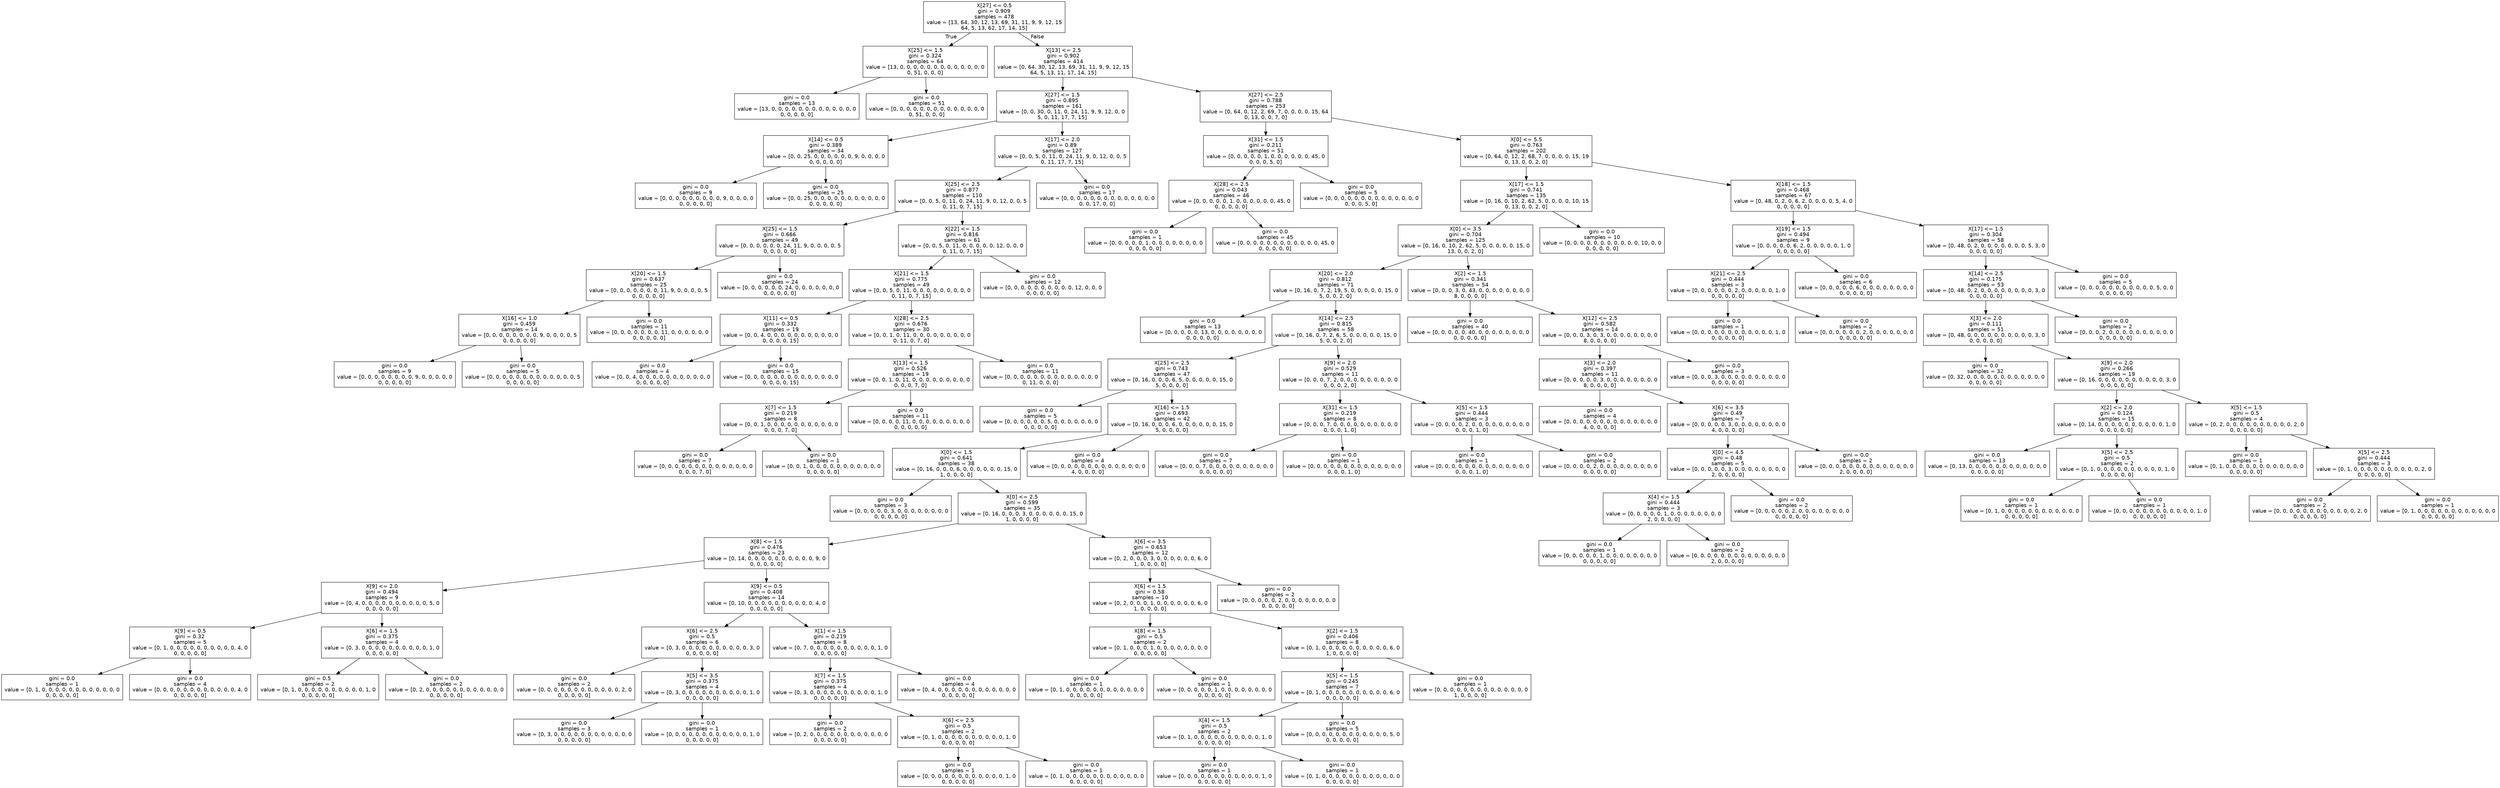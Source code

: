 digraph Tree {
node [shape=box, fontname="helvetica"] ;
edge [fontname="helvetica"] ;
0 [label="X[27] <= 0.5\ngini = 0.909\nsamples = 478\nvalue = [13, 64, 30, 12, 13, 69, 31, 11, 9, 9, 12, 15\n64, 5, 13, 62, 17, 14, 15]"] ;
1 [label="X[25] <= 1.5\ngini = 0.324\nsamples = 64\nvalue = [13, 0, 0, 0, 0, 0, 0, 0, 0, 0, 0, 0, 0, 0\n0, 51, 0, 0, 0]"] ;
0 -> 1 [labeldistance=2.5, labelangle=45, headlabel="True"] ;
2 [label="gini = 0.0\nsamples = 13\nvalue = [13, 0, 0, 0, 0, 0, 0, 0, 0, 0, 0, 0, 0, 0\n0, 0, 0, 0, 0]"] ;
1 -> 2 ;
3 [label="gini = 0.0\nsamples = 51\nvalue = [0, 0, 0, 0, 0, 0, 0, 0, 0, 0, 0, 0, 0, 0\n0, 51, 0, 0, 0]"] ;
1 -> 3 ;
4 [label="X[13] <= 2.5\ngini = 0.902\nsamples = 414\nvalue = [0, 64, 30, 12, 13, 69, 31, 11, 9, 9, 12, 15\n64, 5, 13, 11, 17, 14, 15]"] ;
0 -> 4 [labeldistance=2.5, labelangle=-45, headlabel="False"] ;
5 [label="X[27] <= 1.5\ngini = 0.895\nsamples = 161\nvalue = [0, 0, 30, 0, 11, 0, 24, 11, 9, 9, 12, 0, 0\n5, 0, 11, 17, 7, 15]"] ;
4 -> 5 ;
6 [label="X[14] <= 0.5\ngini = 0.389\nsamples = 34\nvalue = [0, 0, 25, 0, 0, 0, 0, 0, 0, 9, 0, 0, 0, 0\n0, 0, 0, 0, 0]"] ;
5 -> 6 ;
7 [label="gini = 0.0\nsamples = 9\nvalue = [0, 0, 0, 0, 0, 0, 0, 0, 0, 9, 0, 0, 0, 0\n0, 0, 0, 0, 0]"] ;
6 -> 7 ;
8 [label="gini = 0.0\nsamples = 25\nvalue = [0, 0, 25, 0, 0, 0, 0, 0, 0, 0, 0, 0, 0, 0\n0, 0, 0, 0, 0]"] ;
6 -> 8 ;
9 [label="X[17] <= 2.0\ngini = 0.89\nsamples = 127\nvalue = [0, 0, 5, 0, 11, 0, 24, 11, 9, 0, 12, 0, 0, 5\n0, 11, 17, 7, 15]"] ;
5 -> 9 ;
10 [label="X[25] <= 2.5\ngini = 0.877\nsamples = 110\nvalue = [0, 0, 5, 0, 11, 0, 24, 11, 9, 0, 12, 0, 0, 5\n0, 11, 0, 7, 15]"] ;
9 -> 10 ;
11 [label="X[25] <= 1.5\ngini = 0.666\nsamples = 49\nvalue = [0, 0, 0, 0, 0, 0, 24, 11, 9, 0, 0, 0, 0, 5\n0, 0, 0, 0, 0]"] ;
10 -> 11 ;
12 [label="X[20] <= 1.5\ngini = 0.637\nsamples = 25\nvalue = [0, 0, 0, 0, 0, 0, 0, 11, 9, 0, 0, 0, 0, 5\n0, 0, 0, 0, 0]"] ;
11 -> 12 ;
13 [label="X[16] <= 1.0\ngini = 0.459\nsamples = 14\nvalue = [0, 0, 0, 0, 0, 0, 0, 0, 9, 0, 0, 0, 0, 5\n0, 0, 0, 0, 0]"] ;
12 -> 13 ;
14 [label="gini = 0.0\nsamples = 9\nvalue = [0, 0, 0, 0, 0, 0, 0, 0, 9, 0, 0, 0, 0, 0\n0, 0, 0, 0, 0]"] ;
13 -> 14 ;
15 [label="gini = 0.0\nsamples = 5\nvalue = [0, 0, 0, 0, 0, 0, 0, 0, 0, 0, 0, 0, 0, 5\n0, 0, 0, 0, 0]"] ;
13 -> 15 ;
16 [label="gini = 0.0\nsamples = 11\nvalue = [0, 0, 0, 0, 0, 0, 0, 11, 0, 0, 0, 0, 0, 0\n0, 0, 0, 0, 0]"] ;
12 -> 16 ;
17 [label="gini = 0.0\nsamples = 24\nvalue = [0, 0, 0, 0, 0, 0, 24, 0, 0, 0, 0, 0, 0, 0\n0, 0, 0, 0, 0]"] ;
11 -> 17 ;
18 [label="X[22] <= 1.5\ngini = 0.816\nsamples = 61\nvalue = [0, 0, 5, 0, 11, 0, 0, 0, 0, 0, 12, 0, 0, 0\n0, 11, 0, 7, 15]"] ;
10 -> 18 ;
19 [label="X[21] <= 1.5\ngini = 0.775\nsamples = 49\nvalue = [0, 0, 5, 0, 11, 0, 0, 0, 0, 0, 0, 0, 0, 0\n0, 11, 0, 7, 15]"] ;
18 -> 19 ;
20 [label="X[11] <= 0.5\ngini = 0.332\nsamples = 19\nvalue = [0, 0, 4, 0, 0, 0, 0, 0, 0, 0, 0, 0, 0, 0\n0, 0, 0, 0, 15]"] ;
19 -> 20 ;
21 [label="gini = 0.0\nsamples = 4\nvalue = [0, 0, 4, 0, 0, 0, 0, 0, 0, 0, 0, 0, 0, 0\n0, 0, 0, 0, 0]"] ;
20 -> 21 ;
22 [label="gini = 0.0\nsamples = 15\nvalue = [0, 0, 0, 0, 0, 0, 0, 0, 0, 0, 0, 0, 0, 0\n0, 0, 0, 0, 15]"] ;
20 -> 22 ;
23 [label="X[28] <= 2.5\ngini = 0.676\nsamples = 30\nvalue = [0, 0, 1, 0, 11, 0, 0, 0, 0, 0, 0, 0, 0, 0\n0, 11, 0, 7, 0]"] ;
19 -> 23 ;
24 [label="X[13] <= 1.5\ngini = 0.526\nsamples = 19\nvalue = [0, 0, 1, 0, 11, 0, 0, 0, 0, 0, 0, 0, 0, 0\n0, 0, 0, 7, 0]"] ;
23 -> 24 ;
25 [label="X[7] <= 1.5\ngini = 0.219\nsamples = 8\nvalue = [0, 0, 1, 0, 0, 0, 0, 0, 0, 0, 0, 0, 0, 0\n0, 0, 0, 7, 0]"] ;
24 -> 25 ;
26 [label="gini = 0.0\nsamples = 7\nvalue = [0, 0, 0, 0, 0, 0, 0, 0, 0, 0, 0, 0, 0, 0\n0, 0, 0, 7, 0]"] ;
25 -> 26 ;
27 [label="gini = 0.0\nsamples = 1\nvalue = [0, 0, 1, 0, 0, 0, 0, 0, 0, 0, 0, 0, 0, 0\n0, 0, 0, 0, 0]"] ;
25 -> 27 ;
28 [label="gini = 0.0\nsamples = 11\nvalue = [0, 0, 0, 0, 11, 0, 0, 0, 0, 0, 0, 0, 0, 0\n0, 0, 0, 0, 0]"] ;
24 -> 28 ;
29 [label="gini = 0.0\nsamples = 11\nvalue = [0, 0, 0, 0, 0, 0, 0, 0, 0, 0, 0, 0, 0, 0\n0, 11, 0, 0, 0]"] ;
23 -> 29 ;
30 [label="gini = 0.0\nsamples = 12\nvalue = [0, 0, 0, 0, 0, 0, 0, 0, 0, 0, 12, 0, 0, 0\n0, 0, 0, 0, 0]"] ;
18 -> 30 ;
31 [label="gini = 0.0\nsamples = 17\nvalue = [0, 0, 0, 0, 0, 0, 0, 0, 0, 0, 0, 0, 0, 0\n0, 0, 17, 0, 0]"] ;
9 -> 31 ;
32 [label="X[27] <= 2.5\ngini = 0.788\nsamples = 253\nvalue = [0, 64, 0, 12, 2, 69, 7, 0, 0, 0, 0, 15, 64\n0, 13, 0, 0, 7, 0]"] ;
4 -> 32 ;
33 [label="X[31] <= 1.5\ngini = 0.211\nsamples = 51\nvalue = [0, 0, 0, 0, 0, 1, 0, 0, 0, 0, 0, 0, 45, 0\n0, 0, 0, 5, 0]"] ;
32 -> 33 ;
34 [label="X[28] <= 2.5\ngini = 0.043\nsamples = 46\nvalue = [0, 0, 0, 0, 0, 1, 0, 0, 0, 0, 0, 0, 45, 0\n0, 0, 0, 0, 0]"] ;
33 -> 34 ;
35 [label="gini = 0.0\nsamples = 1\nvalue = [0, 0, 0, 0, 0, 1, 0, 0, 0, 0, 0, 0, 0, 0\n0, 0, 0, 0, 0]"] ;
34 -> 35 ;
36 [label="gini = 0.0\nsamples = 45\nvalue = [0, 0, 0, 0, 0, 0, 0, 0, 0, 0, 0, 0, 45, 0\n0, 0, 0, 0, 0]"] ;
34 -> 36 ;
37 [label="gini = 0.0\nsamples = 5\nvalue = [0, 0, 0, 0, 0, 0, 0, 0, 0, 0, 0, 0, 0, 0\n0, 0, 0, 5, 0]"] ;
33 -> 37 ;
38 [label="X[0] <= 5.5\ngini = 0.763\nsamples = 202\nvalue = [0, 64, 0, 12, 2, 68, 7, 0, 0, 0, 0, 15, 19\n0, 13, 0, 0, 2, 0]"] ;
32 -> 38 ;
39 [label="X[17] <= 1.5\ngini = 0.741\nsamples = 135\nvalue = [0, 16, 0, 10, 2, 62, 5, 0, 0, 0, 0, 10, 15\n0, 13, 0, 0, 2, 0]"] ;
38 -> 39 ;
40 [label="X[0] <= 3.5\ngini = 0.704\nsamples = 125\nvalue = [0, 16, 0, 10, 2, 62, 5, 0, 0, 0, 0, 0, 15, 0\n13, 0, 0, 2, 0]"] ;
39 -> 40 ;
41 [label="X[20] <= 2.0\ngini = 0.812\nsamples = 71\nvalue = [0, 16, 0, 7, 2, 19, 5, 0, 0, 0, 0, 0, 15, 0\n5, 0, 0, 2, 0]"] ;
40 -> 41 ;
42 [label="gini = 0.0\nsamples = 13\nvalue = [0, 0, 0, 0, 0, 13, 0, 0, 0, 0, 0, 0, 0, 0\n0, 0, 0, 0, 0]"] ;
41 -> 42 ;
43 [label="X[14] <= 2.5\ngini = 0.815\nsamples = 58\nvalue = [0, 16, 0, 7, 2, 6, 5, 0, 0, 0, 0, 0, 15, 0\n5, 0, 0, 2, 0]"] ;
41 -> 43 ;
44 [label="X[25] <= 2.5\ngini = 0.743\nsamples = 47\nvalue = [0, 16, 0, 0, 0, 6, 5, 0, 0, 0, 0, 0, 15, 0\n5, 0, 0, 0, 0]"] ;
43 -> 44 ;
45 [label="gini = 0.0\nsamples = 5\nvalue = [0, 0, 0, 0, 0, 0, 5, 0, 0, 0, 0, 0, 0, 0\n0, 0, 0, 0, 0]"] ;
44 -> 45 ;
46 [label="X[16] <= 1.5\ngini = 0.693\nsamples = 42\nvalue = [0, 16, 0, 0, 0, 6, 0, 0, 0, 0, 0, 0, 15, 0\n5, 0, 0, 0, 0]"] ;
44 -> 46 ;
47 [label="X[0] <= 1.5\ngini = 0.641\nsamples = 38\nvalue = [0, 16, 0, 0, 0, 6, 0, 0, 0, 0, 0, 0, 15, 0\n1, 0, 0, 0, 0]"] ;
46 -> 47 ;
48 [label="gini = 0.0\nsamples = 3\nvalue = [0, 0, 0, 0, 0, 3, 0, 0, 0, 0, 0, 0, 0, 0\n0, 0, 0, 0, 0]"] ;
47 -> 48 ;
49 [label="X[0] <= 2.5\ngini = 0.599\nsamples = 35\nvalue = [0, 16, 0, 0, 0, 3, 0, 0, 0, 0, 0, 0, 15, 0\n1, 0, 0, 0, 0]"] ;
47 -> 49 ;
50 [label="X[8] <= 1.5\ngini = 0.476\nsamples = 23\nvalue = [0, 14, 0, 0, 0, 0, 0, 0, 0, 0, 0, 0, 9, 0\n0, 0, 0, 0, 0]"] ;
49 -> 50 ;
51 [label="X[9] <= 2.0\ngini = 0.494\nsamples = 9\nvalue = [0, 4, 0, 0, 0, 0, 0, 0, 0, 0, 0, 0, 5, 0\n0, 0, 0, 0, 0]"] ;
50 -> 51 ;
52 [label="X[9] <= 0.5\ngini = 0.32\nsamples = 5\nvalue = [0, 1, 0, 0, 0, 0, 0, 0, 0, 0, 0, 0, 4, 0\n0, 0, 0, 0, 0]"] ;
51 -> 52 ;
53 [label="gini = 0.0\nsamples = 1\nvalue = [0, 1, 0, 0, 0, 0, 0, 0, 0, 0, 0, 0, 0, 0\n0, 0, 0, 0, 0]"] ;
52 -> 53 ;
54 [label="gini = 0.0\nsamples = 4\nvalue = [0, 0, 0, 0, 0, 0, 0, 0, 0, 0, 0, 0, 4, 0\n0, 0, 0, 0, 0]"] ;
52 -> 54 ;
55 [label="X[6] <= 1.5\ngini = 0.375\nsamples = 4\nvalue = [0, 3, 0, 0, 0, 0, 0, 0, 0, 0, 0, 0, 1, 0\n0, 0, 0, 0, 0]"] ;
51 -> 55 ;
56 [label="gini = 0.5\nsamples = 2\nvalue = [0, 1, 0, 0, 0, 0, 0, 0, 0, 0, 0, 0, 1, 0\n0, 0, 0, 0, 0]"] ;
55 -> 56 ;
57 [label="gini = 0.0\nsamples = 2\nvalue = [0, 2, 0, 0, 0, 0, 0, 0, 0, 0, 0, 0, 0, 0\n0, 0, 0, 0, 0]"] ;
55 -> 57 ;
58 [label="X[9] <= 0.5\ngini = 0.408\nsamples = 14\nvalue = [0, 10, 0, 0, 0, 0, 0, 0, 0, 0, 0, 0, 4, 0\n0, 0, 0, 0, 0]"] ;
50 -> 58 ;
59 [label="X[6] <= 2.5\ngini = 0.5\nsamples = 6\nvalue = [0, 3, 0, 0, 0, 0, 0, 0, 0, 0, 0, 0, 3, 0\n0, 0, 0, 0, 0]"] ;
58 -> 59 ;
60 [label="gini = 0.0\nsamples = 2\nvalue = [0, 0, 0, 0, 0, 0, 0, 0, 0, 0, 0, 0, 2, 0\n0, 0, 0, 0, 0]"] ;
59 -> 60 ;
61 [label="X[5] <= 3.5\ngini = 0.375\nsamples = 4\nvalue = [0, 3, 0, 0, 0, 0, 0, 0, 0, 0, 0, 0, 1, 0\n0, 0, 0, 0, 0]"] ;
59 -> 61 ;
62 [label="gini = 0.0\nsamples = 3\nvalue = [0, 3, 0, 0, 0, 0, 0, 0, 0, 0, 0, 0, 0, 0\n0, 0, 0, 0, 0]"] ;
61 -> 62 ;
63 [label="gini = 0.0\nsamples = 1\nvalue = [0, 0, 0, 0, 0, 0, 0, 0, 0, 0, 0, 0, 1, 0\n0, 0, 0, 0, 0]"] ;
61 -> 63 ;
64 [label="X[1] <= 1.5\ngini = 0.219\nsamples = 8\nvalue = [0, 7, 0, 0, 0, 0, 0, 0, 0, 0, 0, 0, 1, 0\n0, 0, 0, 0, 0]"] ;
58 -> 64 ;
65 [label="X[7] <= 1.5\ngini = 0.375\nsamples = 4\nvalue = [0, 3, 0, 0, 0, 0, 0, 0, 0, 0, 0, 0, 1, 0\n0, 0, 0, 0, 0]"] ;
64 -> 65 ;
66 [label="gini = 0.0\nsamples = 2\nvalue = [0, 2, 0, 0, 0, 0, 0, 0, 0, 0, 0, 0, 0, 0\n0, 0, 0, 0, 0]"] ;
65 -> 66 ;
67 [label="X[6] <= 2.5\ngini = 0.5\nsamples = 2\nvalue = [0, 1, 0, 0, 0, 0, 0, 0, 0, 0, 0, 0, 1, 0\n0, 0, 0, 0, 0]"] ;
65 -> 67 ;
68 [label="gini = 0.0\nsamples = 1\nvalue = [0, 0, 0, 0, 0, 0, 0, 0, 0, 0, 0, 0, 1, 0\n0, 0, 0, 0, 0]"] ;
67 -> 68 ;
69 [label="gini = 0.0\nsamples = 1\nvalue = [0, 1, 0, 0, 0, 0, 0, 0, 0, 0, 0, 0, 0, 0\n0, 0, 0, 0, 0]"] ;
67 -> 69 ;
70 [label="gini = 0.0\nsamples = 4\nvalue = [0, 4, 0, 0, 0, 0, 0, 0, 0, 0, 0, 0, 0, 0\n0, 0, 0, 0, 0]"] ;
64 -> 70 ;
71 [label="X[6] <= 3.5\ngini = 0.653\nsamples = 12\nvalue = [0, 2, 0, 0, 0, 3, 0, 0, 0, 0, 0, 0, 6, 0\n1, 0, 0, 0, 0]"] ;
49 -> 71 ;
72 [label="X[6] <= 1.5\ngini = 0.58\nsamples = 10\nvalue = [0, 2, 0, 0, 0, 1, 0, 0, 0, 0, 0, 0, 6, 0\n1, 0, 0, 0, 0]"] ;
71 -> 72 ;
73 [label="X[8] <= 1.5\ngini = 0.5\nsamples = 2\nvalue = [0, 1, 0, 0, 0, 1, 0, 0, 0, 0, 0, 0, 0, 0\n0, 0, 0, 0, 0]"] ;
72 -> 73 ;
74 [label="gini = 0.0\nsamples = 1\nvalue = [0, 1, 0, 0, 0, 0, 0, 0, 0, 0, 0, 0, 0, 0\n0, 0, 0, 0, 0]"] ;
73 -> 74 ;
75 [label="gini = 0.0\nsamples = 1\nvalue = [0, 0, 0, 0, 0, 1, 0, 0, 0, 0, 0, 0, 0, 0\n0, 0, 0, 0, 0]"] ;
73 -> 75 ;
76 [label="X[2] <= 1.5\ngini = 0.406\nsamples = 8\nvalue = [0, 1, 0, 0, 0, 0, 0, 0, 0, 0, 0, 0, 6, 0\n1, 0, 0, 0, 0]"] ;
72 -> 76 ;
77 [label="X[5] <= 1.5\ngini = 0.245\nsamples = 7\nvalue = [0, 1, 0, 0, 0, 0, 0, 0, 0, 0, 0, 0, 6, 0\n0, 0, 0, 0, 0]"] ;
76 -> 77 ;
78 [label="X[4] <= 1.5\ngini = 0.5\nsamples = 2\nvalue = [0, 1, 0, 0, 0, 0, 0, 0, 0, 0, 0, 0, 1, 0\n0, 0, 0, 0, 0]"] ;
77 -> 78 ;
79 [label="gini = 0.0\nsamples = 1\nvalue = [0, 0, 0, 0, 0, 0, 0, 0, 0, 0, 0, 0, 1, 0\n0, 0, 0, 0, 0]"] ;
78 -> 79 ;
80 [label="gini = 0.0\nsamples = 1\nvalue = [0, 1, 0, 0, 0, 0, 0, 0, 0, 0, 0, 0, 0, 0\n0, 0, 0, 0, 0]"] ;
78 -> 80 ;
81 [label="gini = 0.0\nsamples = 5\nvalue = [0, 0, 0, 0, 0, 0, 0, 0, 0, 0, 0, 0, 5, 0\n0, 0, 0, 0, 0]"] ;
77 -> 81 ;
82 [label="gini = 0.0\nsamples = 1\nvalue = [0, 0, 0, 0, 0, 0, 0, 0, 0, 0, 0, 0, 0, 0\n1, 0, 0, 0, 0]"] ;
76 -> 82 ;
83 [label="gini = 0.0\nsamples = 2\nvalue = [0, 0, 0, 0, 0, 2, 0, 0, 0, 0, 0, 0, 0, 0\n0, 0, 0, 0, 0]"] ;
71 -> 83 ;
84 [label="gini = 0.0\nsamples = 4\nvalue = [0, 0, 0, 0, 0, 0, 0, 0, 0, 0, 0, 0, 0, 0\n4, 0, 0, 0, 0]"] ;
46 -> 84 ;
85 [label="X[9] <= 2.0\ngini = 0.529\nsamples = 11\nvalue = [0, 0, 0, 7, 2, 0, 0, 0, 0, 0, 0, 0, 0, 0\n0, 0, 0, 2, 0]"] ;
43 -> 85 ;
86 [label="X[31] <= 1.5\ngini = 0.219\nsamples = 8\nvalue = [0, 0, 0, 7, 0, 0, 0, 0, 0, 0, 0, 0, 0, 0\n0, 0, 0, 1, 0]"] ;
85 -> 86 ;
87 [label="gini = 0.0\nsamples = 7\nvalue = [0, 0, 0, 7, 0, 0, 0, 0, 0, 0, 0, 0, 0, 0\n0, 0, 0, 0, 0]"] ;
86 -> 87 ;
88 [label="gini = 0.0\nsamples = 1\nvalue = [0, 0, 0, 0, 0, 0, 0, 0, 0, 0, 0, 0, 0, 0\n0, 0, 0, 1, 0]"] ;
86 -> 88 ;
89 [label="X[5] <= 1.5\ngini = 0.444\nsamples = 3\nvalue = [0, 0, 0, 0, 2, 0, 0, 0, 0, 0, 0, 0, 0, 0\n0, 0, 0, 1, 0]"] ;
85 -> 89 ;
90 [label="gini = 0.0\nsamples = 1\nvalue = [0, 0, 0, 0, 0, 0, 0, 0, 0, 0, 0, 0, 0, 0\n0, 0, 0, 1, 0]"] ;
89 -> 90 ;
91 [label="gini = 0.0\nsamples = 2\nvalue = [0, 0, 0, 0, 2, 0, 0, 0, 0, 0, 0, 0, 0, 0\n0, 0, 0, 0, 0]"] ;
89 -> 91 ;
92 [label="X[2] <= 1.5\ngini = 0.341\nsamples = 54\nvalue = [0, 0, 0, 3, 0, 43, 0, 0, 0, 0, 0, 0, 0, 0\n8, 0, 0, 0, 0]"] ;
40 -> 92 ;
93 [label="gini = 0.0\nsamples = 40\nvalue = [0, 0, 0, 0, 0, 40, 0, 0, 0, 0, 0, 0, 0, 0\n0, 0, 0, 0, 0]"] ;
92 -> 93 ;
94 [label="X[12] <= 2.5\ngini = 0.582\nsamples = 14\nvalue = [0, 0, 0, 3, 0, 3, 0, 0, 0, 0, 0, 0, 0, 0\n8, 0, 0, 0, 0]"] ;
92 -> 94 ;
95 [label="X[3] <= 2.0\ngini = 0.397\nsamples = 11\nvalue = [0, 0, 0, 0, 0, 3, 0, 0, 0, 0, 0, 0, 0, 0\n8, 0, 0, 0, 0]"] ;
94 -> 95 ;
96 [label="gini = 0.0\nsamples = 4\nvalue = [0, 0, 0, 0, 0, 0, 0, 0, 0, 0, 0, 0, 0, 0\n4, 0, 0, 0, 0]"] ;
95 -> 96 ;
97 [label="X[6] <= 3.5\ngini = 0.49\nsamples = 7\nvalue = [0, 0, 0, 0, 0, 3, 0, 0, 0, 0, 0, 0, 0, 0\n4, 0, 0, 0, 0]"] ;
95 -> 97 ;
98 [label="X[0] <= 4.5\ngini = 0.48\nsamples = 5\nvalue = [0, 0, 0, 0, 0, 3, 0, 0, 0, 0, 0, 0, 0, 0\n2, 0, 0, 0, 0]"] ;
97 -> 98 ;
99 [label="X[4] <= 1.5\ngini = 0.444\nsamples = 3\nvalue = [0, 0, 0, 0, 0, 1, 0, 0, 0, 0, 0, 0, 0, 0\n2, 0, 0, 0, 0]"] ;
98 -> 99 ;
100 [label="gini = 0.0\nsamples = 1\nvalue = [0, 0, 0, 0, 0, 1, 0, 0, 0, 0, 0, 0, 0, 0\n0, 0, 0, 0, 0]"] ;
99 -> 100 ;
101 [label="gini = 0.0\nsamples = 2\nvalue = [0, 0, 0, 0, 0, 0, 0, 0, 0, 0, 0, 0, 0, 0\n2, 0, 0, 0, 0]"] ;
99 -> 101 ;
102 [label="gini = 0.0\nsamples = 2\nvalue = [0, 0, 0, 0, 0, 2, 0, 0, 0, 0, 0, 0, 0, 0\n0, 0, 0, 0, 0]"] ;
98 -> 102 ;
103 [label="gini = 0.0\nsamples = 2\nvalue = [0, 0, 0, 0, 0, 0, 0, 0, 0, 0, 0, 0, 0, 0\n2, 0, 0, 0, 0]"] ;
97 -> 103 ;
104 [label="gini = 0.0\nsamples = 3\nvalue = [0, 0, 0, 3, 0, 0, 0, 0, 0, 0, 0, 0, 0, 0\n0, 0, 0, 0, 0]"] ;
94 -> 104 ;
105 [label="gini = 0.0\nsamples = 10\nvalue = [0, 0, 0, 0, 0, 0, 0, 0, 0, 0, 0, 10, 0, 0\n0, 0, 0, 0, 0]"] ;
39 -> 105 ;
106 [label="X[18] <= 1.5\ngini = 0.468\nsamples = 67\nvalue = [0, 48, 0, 2, 0, 6, 2, 0, 0, 0, 0, 5, 4, 0\n0, 0, 0, 0, 0]"] ;
38 -> 106 ;
107 [label="X[19] <= 1.5\ngini = 0.494\nsamples = 9\nvalue = [0, 0, 0, 0, 0, 6, 2, 0, 0, 0, 0, 0, 1, 0\n0, 0, 0, 0, 0]"] ;
106 -> 107 ;
108 [label="X[21] <= 2.5\ngini = 0.444\nsamples = 3\nvalue = [0, 0, 0, 0, 0, 0, 2, 0, 0, 0, 0, 0, 1, 0\n0, 0, 0, 0, 0]"] ;
107 -> 108 ;
109 [label="gini = 0.0\nsamples = 1\nvalue = [0, 0, 0, 0, 0, 0, 0, 0, 0, 0, 0, 0, 1, 0\n0, 0, 0, 0, 0]"] ;
108 -> 109 ;
110 [label="gini = 0.0\nsamples = 2\nvalue = [0, 0, 0, 0, 0, 0, 2, 0, 0, 0, 0, 0, 0, 0\n0, 0, 0, 0, 0]"] ;
108 -> 110 ;
111 [label="gini = 0.0\nsamples = 6\nvalue = [0, 0, 0, 0, 0, 6, 0, 0, 0, 0, 0, 0, 0, 0\n0, 0, 0, 0, 0]"] ;
107 -> 111 ;
112 [label="X[17] <= 1.5\ngini = 0.304\nsamples = 58\nvalue = [0, 48, 0, 2, 0, 0, 0, 0, 0, 0, 0, 5, 3, 0\n0, 0, 0, 0, 0]"] ;
106 -> 112 ;
113 [label="X[14] <= 2.5\ngini = 0.175\nsamples = 53\nvalue = [0, 48, 0, 2, 0, 0, 0, 0, 0, 0, 0, 0, 3, 0\n0, 0, 0, 0, 0]"] ;
112 -> 113 ;
114 [label="X[3] <= 2.0\ngini = 0.111\nsamples = 51\nvalue = [0, 48, 0, 0, 0, 0, 0, 0, 0, 0, 0, 0, 3, 0\n0, 0, 0, 0, 0]"] ;
113 -> 114 ;
115 [label="gini = 0.0\nsamples = 32\nvalue = [0, 32, 0, 0, 0, 0, 0, 0, 0, 0, 0, 0, 0, 0\n0, 0, 0, 0, 0]"] ;
114 -> 115 ;
116 [label="X[9] <= 2.0\ngini = 0.266\nsamples = 19\nvalue = [0, 16, 0, 0, 0, 0, 0, 0, 0, 0, 0, 0, 3, 0\n0, 0, 0, 0, 0]"] ;
114 -> 116 ;
117 [label="X[2] <= 2.0\ngini = 0.124\nsamples = 15\nvalue = [0, 14, 0, 0, 0, 0, 0, 0, 0, 0, 0, 0, 1, 0\n0, 0, 0, 0, 0]"] ;
116 -> 117 ;
118 [label="gini = 0.0\nsamples = 13\nvalue = [0, 13, 0, 0, 0, 0, 0, 0, 0, 0, 0, 0, 0, 0\n0, 0, 0, 0, 0]"] ;
117 -> 118 ;
119 [label="X[5] <= 2.5\ngini = 0.5\nsamples = 2\nvalue = [0, 1, 0, 0, 0, 0, 0, 0, 0, 0, 0, 0, 1, 0\n0, 0, 0, 0, 0]"] ;
117 -> 119 ;
120 [label="gini = 0.0\nsamples = 1\nvalue = [0, 1, 0, 0, 0, 0, 0, 0, 0, 0, 0, 0, 0, 0\n0, 0, 0, 0, 0]"] ;
119 -> 120 ;
121 [label="gini = 0.0\nsamples = 1\nvalue = [0, 0, 0, 0, 0, 0, 0, 0, 0, 0, 0, 0, 1, 0\n0, 0, 0, 0, 0]"] ;
119 -> 121 ;
122 [label="X[5] <= 1.5\ngini = 0.5\nsamples = 4\nvalue = [0, 2, 0, 0, 0, 0, 0, 0, 0, 0, 0, 0, 2, 0\n0, 0, 0, 0, 0]"] ;
116 -> 122 ;
123 [label="gini = 0.0\nsamples = 1\nvalue = [0, 1, 0, 0, 0, 0, 0, 0, 0, 0, 0, 0, 0, 0\n0, 0, 0, 0, 0]"] ;
122 -> 123 ;
124 [label="X[5] <= 2.5\ngini = 0.444\nsamples = 3\nvalue = [0, 1, 0, 0, 0, 0, 0, 0, 0, 0, 0, 0, 2, 0\n0, 0, 0, 0, 0]"] ;
122 -> 124 ;
125 [label="gini = 0.0\nsamples = 2\nvalue = [0, 0, 0, 0, 0, 0, 0, 0, 0, 0, 0, 0, 2, 0\n0, 0, 0, 0, 0]"] ;
124 -> 125 ;
126 [label="gini = 0.0\nsamples = 1\nvalue = [0, 1, 0, 0, 0, 0, 0, 0, 0, 0, 0, 0, 0, 0\n0, 0, 0, 0, 0]"] ;
124 -> 126 ;
127 [label="gini = 0.0\nsamples = 2\nvalue = [0, 0, 0, 2, 0, 0, 0, 0, 0, 0, 0, 0, 0, 0\n0, 0, 0, 0, 0]"] ;
113 -> 127 ;
128 [label="gini = 0.0\nsamples = 5\nvalue = [0, 0, 0, 0, 0, 0, 0, 0, 0, 0, 0, 5, 0, 0\n0, 0, 0, 0, 0]"] ;
112 -> 128 ;
}